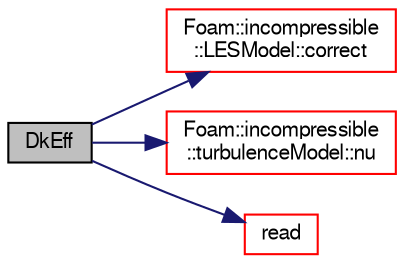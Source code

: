 digraph "DkEff"
{
  bgcolor="transparent";
  edge [fontname="FreeSans",fontsize="10",labelfontname="FreeSans",labelfontsize="10"];
  node [fontname="FreeSans",fontsize="10",shape=record];
  rankdir="LR";
  Node36 [label="DkEff",height=0.2,width=0.4,color="black", fillcolor="grey75", style="filled", fontcolor="black"];
  Node36 -> Node37 [color="midnightblue",fontsize="10",style="solid",fontname="FreeSans"];
  Node37 [label="Foam::incompressible\l::LESModel::correct",height=0.2,width=0.4,color="red",URL="$a30874.html#a3ae44b28050c3aa494c1d8e18cf618c1",tooltip="Correct Eddy-Viscosity and related properties. "];
  Node36 -> Node41 [color="midnightblue",fontsize="10",style="solid",fontname="FreeSans"];
  Node41 [label="Foam::incompressible\l::turbulenceModel::nu",height=0.2,width=0.4,color="red",URL="$a31102.html#aa739f3daeda1884fecc84f2b36a24021",tooltip="Return the laminar viscosity. "];
  Node36 -> Node402 [color="midnightblue",fontsize="10",style="solid",fontname="FreeSans"];
  Node402 [label="read",height=0.2,width=0.4,color="red",URL="$a30838.html#af816873151ddb0126e98bb2f914d8ed5",tooltip="Read LESProperties dictionary. "];
}
